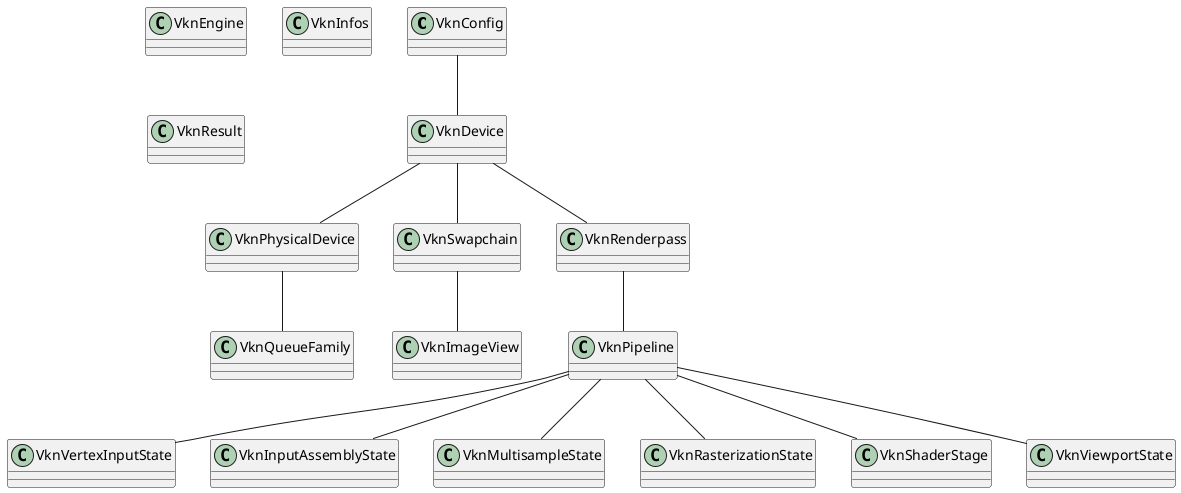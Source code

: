 @startuml
class VknConfig {
}
class VknDevice {
}
class VknPhysicalDevice {
}
class VknQueueFamily {
}
class VknSwapchain {
}
class VknImageView {
}
class VknRenderpass {
}
class VknPipeline {
}
class VknVertexInputState {
}
class VknInputAssemblyState {
}
class VknMultisampleState {
}
class VknRasterizationState {
}
class VknShaderStage {
}
class VknViewportState {
}
class VknEngine {
}
class VknInfos {
}
class VknResult {
}

VknConfig -- VknDevice
VknDevice -- VknPhysicalDevice
VknPhysicalDevice -- VknQueueFamily
VknDevice -- VknSwapchain
VknSwapchain -- VknImageView
VknDevice -- VknRenderpass
VknRenderpass -- VknPipeline
VknPipeline -- VknVertexInputState
VknPipeline -- VknInputAssemblyState
VknPipeline -- VknMultisampleState
VknPipeline -- VknRasterizationState
VknPipeline -- VknShaderStage
VknPipeline -- VknViewportState
@enduml
